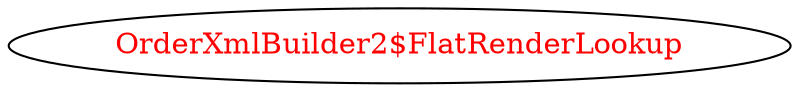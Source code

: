 digraph dependencyGraph {
 concentrate=true;
 ranksep="2.0";
 rankdir="LR"; 
 splines="ortho";
"OrderXmlBuilder2$FlatRenderLookup" [fontcolor="red"];
}